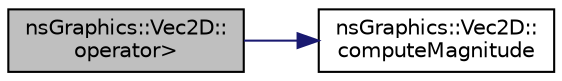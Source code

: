 digraph "nsGraphics::Vec2D::operator&gt;"
{
 // LATEX_PDF_SIZE
  edge [fontname="Helvetica",fontsize="10",labelfontname="Helvetica",labelfontsize="10"];
  node [fontname="Helvetica",fontsize="10",shape=record];
  rankdir="LR";
  Node1 [label="nsGraphics::Vec2D::\loperator\>",height=0.2,width=0.4,color="black", fillcolor="grey75", style="filled", fontcolor="black",tooltip="Opérateur de stricte supériorité (Vérifie la stricte supériorité de la magnitude des deux vecteurs)"];
  Node1 -> Node2 [color="midnightblue",fontsize="10",style="solid",fontname="Helvetica"];
  Node2 [label="nsGraphics::Vec2D::\lcomputeMagnitude",height=0.2,width=0.4,color="black", fillcolor="white", style="filled",URL="$classns_graphics_1_1_vec2_d.html#adf603dcb6f44ff82f3d48df141e11fe7",tooltip="Calcule la magnitude de ce vecteur."];
}
